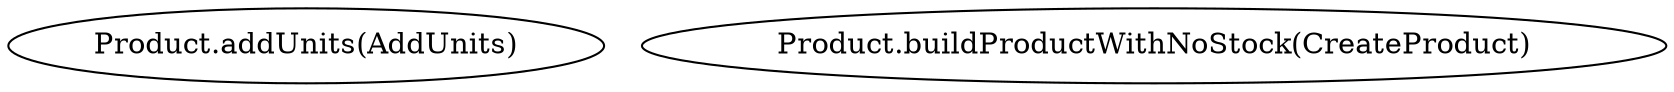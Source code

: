 digraph {
splines=spline;
"Product.addUnits(AddUnits)"[shape=ellipse];
"Product.buildProductWithNoStock(CreateProduct)"[shape=ellipse];
}
